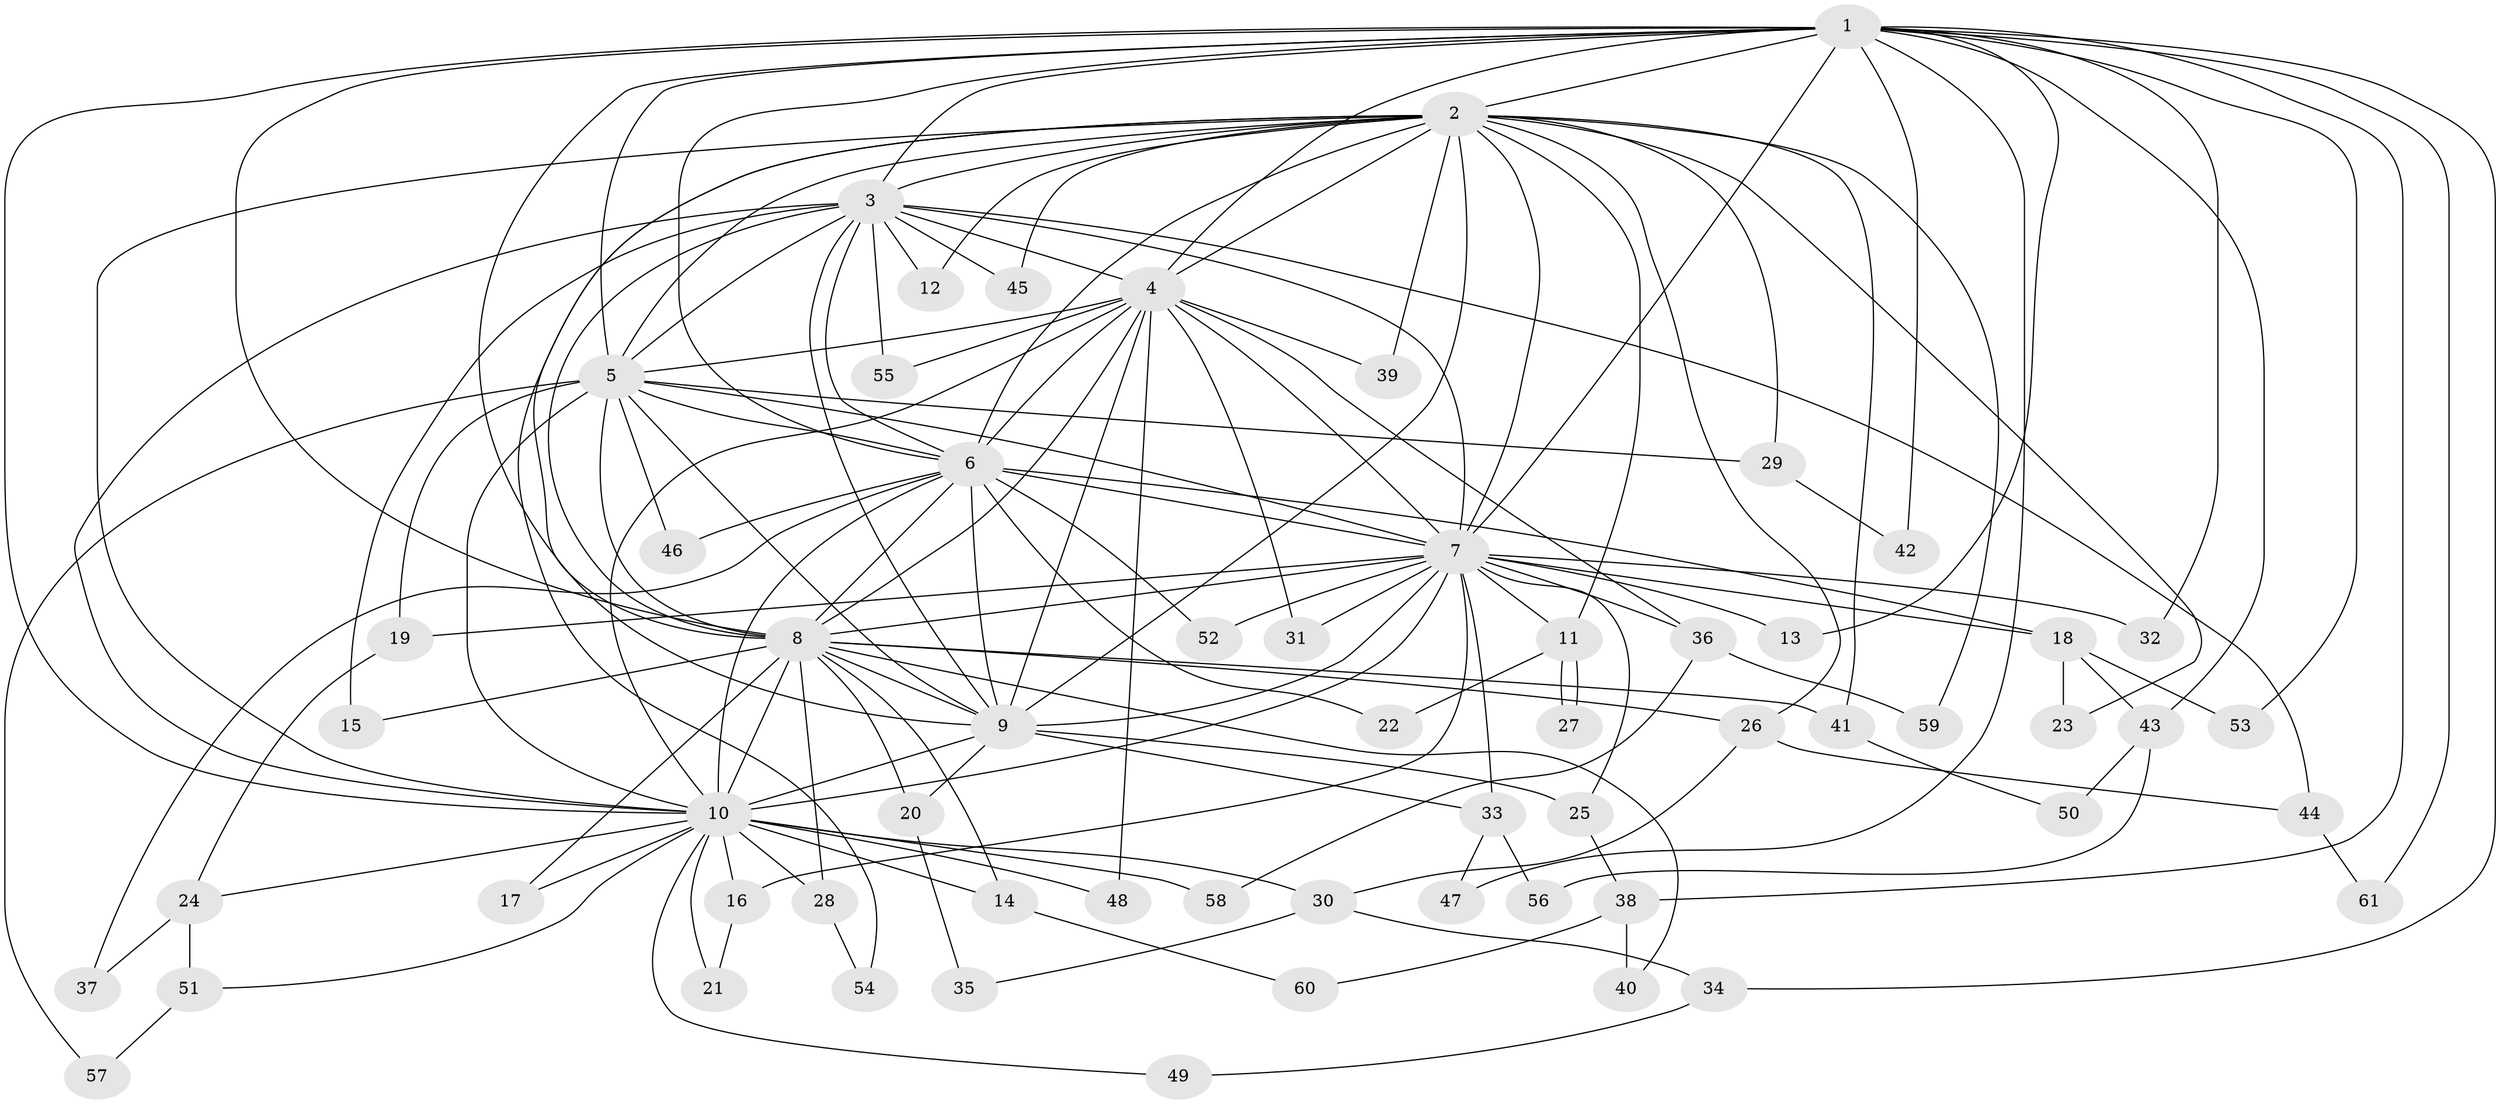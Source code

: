 // coarse degree distribution, {14: 0.047619047619047616, 16: 0.047619047619047616, 10: 0.023809523809523808, 15: 0.023809523809523808, 20: 0.023809523809523808, 5: 0.11904761904761904, 2: 0.47619047619047616, 1: 0.023809523809523808, 3: 0.11904761904761904, 4: 0.09523809523809523}
// Generated by graph-tools (version 1.1) at 2025/41/03/06/25 10:41:42]
// undirected, 61 vertices, 147 edges
graph export_dot {
graph [start="1"]
  node [color=gray90,style=filled];
  1;
  2;
  3;
  4;
  5;
  6;
  7;
  8;
  9;
  10;
  11;
  12;
  13;
  14;
  15;
  16;
  17;
  18;
  19;
  20;
  21;
  22;
  23;
  24;
  25;
  26;
  27;
  28;
  29;
  30;
  31;
  32;
  33;
  34;
  35;
  36;
  37;
  38;
  39;
  40;
  41;
  42;
  43;
  44;
  45;
  46;
  47;
  48;
  49;
  50;
  51;
  52;
  53;
  54;
  55;
  56;
  57;
  58;
  59;
  60;
  61;
  1 -- 2;
  1 -- 3;
  1 -- 4;
  1 -- 5;
  1 -- 6;
  1 -- 7;
  1 -- 8;
  1 -- 9;
  1 -- 10;
  1 -- 13;
  1 -- 32;
  1 -- 34;
  1 -- 38;
  1 -- 42;
  1 -- 43;
  1 -- 47;
  1 -- 53;
  1 -- 61;
  2 -- 3;
  2 -- 4;
  2 -- 5;
  2 -- 6;
  2 -- 7;
  2 -- 8;
  2 -- 9;
  2 -- 10;
  2 -- 11;
  2 -- 12;
  2 -- 23;
  2 -- 26;
  2 -- 29;
  2 -- 39;
  2 -- 41;
  2 -- 45;
  2 -- 54;
  2 -- 59;
  3 -- 4;
  3 -- 5;
  3 -- 6;
  3 -- 7;
  3 -- 8;
  3 -- 9;
  3 -- 10;
  3 -- 12;
  3 -- 15;
  3 -- 44;
  3 -- 45;
  3 -- 55;
  4 -- 5;
  4 -- 6;
  4 -- 7;
  4 -- 8;
  4 -- 9;
  4 -- 10;
  4 -- 31;
  4 -- 36;
  4 -- 39;
  4 -- 48;
  4 -- 55;
  5 -- 6;
  5 -- 7;
  5 -- 8;
  5 -- 9;
  5 -- 10;
  5 -- 19;
  5 -- 29;
  5 -- 46;
  5 -- 57;
  6 -- 7;
  6 -- 8;
  6 -- 9;
  6 -- 10;
  6 -- 18;
  6 -- 22;
  6 -- 37;
  6 -- 46;
  6 -- 52;
  7 -- 8;
  7 -- 9;
  7 -- 10;
  7 -- 11;
  7 -- 13;
  7 -- 16;
  7 -- 18;
  7 -- 19;
  7 -- 25;
  7 -- 31;
  7 -- 32;
  7 -- 33;
  7 -- 36;
  7 -- 52;
  8 -- 9;
  8 -- 10;
  8 -- 14;
  8 -- 15;
  8 -- 17;
  8 -- 20;
  8 -- 26;
  8 -- 28;
  8 -- 40;
  8 -- 41;
  9 -- 10;
  9 -- 20;
  9 -- 25;
  9 -- 33;
  10 -- 14;
  10 -- 16;
  10 -- 17;
  10 -- 21;
  10 -- 24;
  10 -- 28;
  10 -- 30;
  10 -- 48;
  10 -- 49;
  10 -- 51;
  10 -- 58;
  11 -- 22;
  11 -- 27;
  11 -- 27;
  14 -- 60;
  16 -- 21;
  18 -- 23;
  18 -- 43;
  18 -- 53;
  19 -- 24;
  20 -- 35;
  24 -- 37;
  24 -- 51;
  25 -- 38;
  26 -- 30;
  26 -- 44;
  28 -- 54;
  29 -- 42;
  30 -- 34;
  30 -- 35;
  33 -- 47;
  33 -- 56;
  34 -- 49;
  36 -- 58;
  36 -- 59;
  38 -- 40;
  38 -- 60;
  41 -- 50;
  43 -- 50;
  43 -- 56;
  44 -- 61;
  51 -- 57;
}
